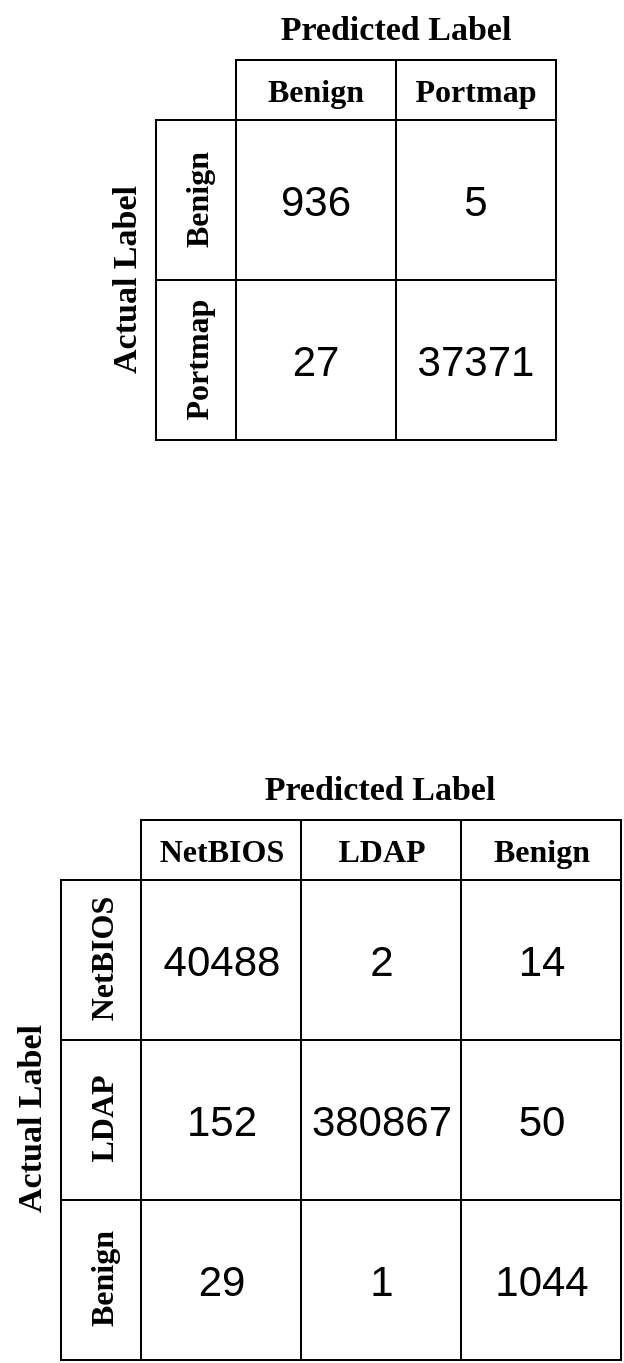 <mxfile version="12.4.2" type="device" pages="1"><diagram id="Igudk3Mytg2RHcBK6QKU" name="Page-1"><mxGraphModel dx="868" dy="443" grid="1" gridSize="10" guides="1" tooltips="1" connect="1" arrows="1" fold="1" page="1" pageScale="1" pageWidth="850" pageHeight="1100" math="0" shadow="0"><root><mxCell id="0"/><mxCell id="1" parent="0"/><mxCell id="z6GDQ4M5zo5b94OOqBgV-1" value="&lt;font style=&quot;font-size: 21px&quot;&gt;936&lt;/font&gt;" style="whiteSpace=wrap;html=1;aspect=fixed;" vertex="1" parent="1"><mxGeometry x="220" y="120" width="80" height="80" as="geometry"/></mxCell><mxCell id="z6GDQ4M5zo5b94OOqBgV-2" value="&lt;font style=&quot;font-size: 21px&quot;&gt;5&lt;/font&gt;" style="whiteSpace=wrap;html=1;aspect=fixed;" vertex="1" parent="1"><mxGeometry x="300" y="120" width="80" height="80" as="geometry"/></mxCell><mxCell id="z6GDQ4M5zo5b94OOqBgV-3" value="&lt;font style=&quot;font-size: 21px&quot;&gt;27&lt;/font&gt;" style="whiteSpace=wrap;html=1;aspect=fixed;" vertex="1" parent="1"><mxGeometry x="220" y="200" width="80" height="80" as="geometry"/></mxCell><mxCell id="z6GDQ4M5zo5b94OOqBgV-4" value="&lt;font style=&quot;font-size: 21px&quot;&gt;37371&lt;/font&gt;" style="whiteSpace=wrap;html=1;aspect=fixed;" vertex="1" parent="1"><mxGeometry x="300" y="200" width="80" height="80" as="geometry"/></mxCell><mxCell id="z6GDQ4M5zo5b94OOqBgV-10" value="" style="rounded=0;whiteSpace=wrap;html=1;" vertex="1" parent="1"><mxGeometry x="220" y="90" width="80" height="30" as="geometry"/></mxCell><mxCell id="z6GDQ4M5zo5b94OOqBgV-11" value="&lt;font face=&quot;Times New Roman&quot; style=&quot;font-size: 16px&quot;&gt;&lt;b&gt;Portmap&lt;/b&gt;&lt;/font&gt;" style="rounded=0;whiteSpace=wrap;html=1;" vertex="1" parent="1"><mxGeometry x="300" y="90" width="80" height="30" as="geometry"/></mxCell><mxCell id="z6GDQ4M5zo5b94OOqBgV-12" value="" style="rounded=0;whiteSpace=wrap;html=1;" vertex="1" parent="1"><mxGeometry x="180" y="120" width="40" height="80" as="geometry"/></mxCell><mxCell id="z6GDQ4M5zo5b94OOqBgV-13" value="" style="rounded=0;whiteSpace=wrap;html=1;" vertex="1" parent="1"><mxGeometry x="180" y="200" width="40" height="80" as="geometry"/></mxCell><mxCell id="z6GDQ4M5zo5b94OOqBgV-15" value="&lt;font face=&quot;Times New Roman&quot; size=&quot;1&quot;&gt;&lt;b style=&quot;font-size: 16px&quot;&gt;Portmap&lt;/b&gt;&lt;/font&gt;" style="text;html=1;strokeColor=none;fillColor=none;align=center;verticalAlign=middle;whiteSpace=wrap;rounded=0;horizontal=0;" vertex="1" parent="1"><mxGeometry x="180" y="200" width="40" height="80" as="geometry"/></mxCell><mxCell id="z6GDQ4M5zo5b94OOqBgV-16" value="&lt;font face=&quot;Times New Roman&quot; size=&quot;1&quot;&gt;&lt;b style=&quot;font-size: 16px&quot;&gt;Benign&lt;/b&gt;&lt;/font&gt;" style="text;html=1;strokeColor=none;fillColor=none;align=center;verticalAlign=middle;whiteSpace=wrap;rounded=0;horizontal=0;" vertex="1" parent="1"><mxGeometry x="180" y="120" width="40" height="80" as="geometry"/></mxCell><mxCell id="z6GDQ4M5zo5b94OOqBgV-17" value="&lt;font face=&quot;Times New Roman&quot; style=&quot;font-size: 16px&quot;&gt;&lt;b&gt;Benign&lt;/b&gt;&lt;/font&gt;" style="text;html=1;strokeColor=none;fillColor=none;align=center;verticalAlign=middle;whiteSpace=wrap;rounded=0;" vertex="1" parent="1"><mxGeometry x="220" y="90" width="80" height="30" as="geometry"/></mxCell><mxCell id="z6GDQ4M5zo5b94OOqBgV-19" value="&lt;b&gt;&lt;font face=&quot;Times New Roman&quot; style=&quot;font-size: 17px&quot;&gt;Predicted Label&lt;/font&gt;&lt;/b&gt;" style="text;html=1;align=center;verticalAlign=middle;whiteSpace=wrap;rounded=0;strokeColor=none;strokeWidth=1;" vertex="1" parent="1"><mxGeometry x="220" y="60" width="160" height="30" as="geometry"/></mxCell><mxCell id="z6GDQ4M5zo5b94OOqBgV-21" value="&lt;b&gt;&lt;font face=&quot;Times New Roman&quot; style=&quot;font-size: 17px&quot;&gt;Actual Label&lt;/font&gt;&lt;/b&gt;" style="text;html=1;strokeColor=none;fillColor=none;align=center;verticalAlign=middle;whiteSpace=wrap;rounded=0;horizontal=0;" vertex="1" parent="1"><mxGeometry x="150" y="120" width="30" height="160" as="geometry"/></mxCell><mxCell id="z6GDQ4M5zo5b94OOqBgV-22" value="&lt;font style=&quot;font-size: 21px&quot;&gt;40488&lt;/font&gt;" style="whiteSpace=wrap;html=1;aspect=fixed;" vertex="1" parent="1"><mxGeometry x="172.5" y="500" width="80" height="80" as="geometry"/></mxCell><mxCell id="z6GDQ4M5zo5b94OOqBgV-23" value="&lt;font style=&quot;font-size: 21px&quot;&gt;2&lt;/font&gt;" style="whiteSpace=wrap;html=1;aspect=fixed;" vertex="1" parent="1"><mxGeometry x="252.5" y="500" width="80" height="80" as="geometry"/></mxCell><mxCell id="z6GDQ4M5zo5b94OOqBgV-24" value="&lt;font style=&quot;font-size: 21px&quot;&gt;152&lt;/font&gt;" style="whiteSpace=wrap;html=1;aspect=fixed;" vertex="1" parent="1"><mxGeometry x="172.5" y="580" width="80" height="80" as="geometry"/></mxCell><mxCell id="z6GDQ4M5zo5b94OOqBgV-25" value="&lt;font style=&quot;font-size: 21px&quot;&gt;380867&lt;/font&gt;" style="whiteSpace=wrap;html=1;aspect=fixed;" vertex="1" parent="1"><mxGeometry x="252.5" y="580" width="80" height="80" as="geometry"/></mxCell><mxCell id="z6GDQ4M5zo5b94OOqBgV-26" value="" style="rounded=0;whiteSpace=wrap;html=1;" vertex="1" parent="1"><mxGeometry x="172.5" y="470" width="80" height="30" as="geometry"/></mxCell><mxCell id="z6GDQ4M5zo5b94OOqBgV-27" value="&lt;font face=&quot;Times New Roman&quot; style=&quot;font-size: 16px&quot;&gt;&lt;b&gt;LDAP&lt;/b&gt;&lt;/font&gt;" style="rounded=0;whiteSpace=wrap;html=1;" vertex="1" parent="1"><mxGeometry x="252.5" y="470" width="80" height="30" as="geometry"/></mxCell><mxCell id="z6GDQ4M5zo5b94OOqBgV-28" value="" style="rounded=0;whiteSpace=wrap;html=1;" vertex="1" parent="1"><mxGeometry x="132.5" y="500" width="40" height="80" as="geometry"/></mxCell><mxCell id="z6GDQ4M5zo5b94OOqBgV-29" value="" style="rounded=0;whiteSpace=wrap;html=1;" vertex="1" parent="1"><mxGeometry x="132.5" y="580" width="40" height="80" as="geometry"/></mxCell><mxCell id="z6GDQ4M5zo5b94OOqBgV-30" value="&lt;font face=&quot;Times New Roman&quot; size=&quot;1&quot;&gt;&lt;b style=&quot;font-size: 16px&quot;&gt;LDAP&lt;/b&gt;&lt;/font&gt;" style="text;html=1;strokeColor=none;fillColor=none;align=center;verticalAlign=middle;whiteSpace=wrap;rounded=0;horizontal=0;" vertex="1" parent="1"><mxGeometry x="132.5" y="580" width="40" height="80" as="geometry"/></mxCell><mxCell id="z6GDQ4M5zo5b94OOqBgV-31" value="&lt;font face=&quot;Times New Roman&quot; size=&quot;1&quot;&gt;&lt;b style=&quot;font-size: 16px&quot;&gt;NetBIOS&lt;/b&gt;&lt;/font&gt;" style="text;html=1;strokeColor=none;fillColor=none;align=center;verticalAlign=middle;whiteSpace=wrap;rounded=0;horizontal=0;" vertex="1" parent="1"><mxGeometry x="132.5" y="500" width="40" height="80" as="geometry"/></mxCell><mxCell id="z6GDQ4M5zo5b94OOqBgV-32" value="&lt;font face=&quot;Times New Roman&quot; style=&quot;font-size: 16px&quot;&gt;&lt;b&gt;NetBIOS&lt;/b&gt;&lt;/font&gt;" style="text;html=1;strokeColor=none;fillColor=none;align=center;verticalAlign=middle;whiteSpace=wrap;rounded=0;" vertex="1" parent="1"><mxGeometry x="172.5" y="470" width="80" height="30" as="geometry"/></mxCell><mxCell id="z6GDQ4M5zo5b94OOqBgV-33" value="&lt;b&gt;&lt;font face=&quot;Times New Roman&quot; style=&quot;font-size: 17px&quot;&gt;Predicted Label&lt;/font&gt;&lt;/b&gt;" style="text;html=1;align=center;verticalAlign=middle;whiteSpace=wrap;rounded=0;strokeColor=none;strokeWidth=1;" vertex="1" parent="1"><mxGeometry x="172.5" y="440" width="237.5" height="30" as="geometry"/></mxCell><mxCell id="z6GDQ4M5zo5b94OOqBgV-34" value="&lt;b&gt;&lt;font face=&quot;Times New Roman&quot; style=&quot;font-size: 17px&quot;&gt;Actual Label&lt;/font&gt;&lt;/b&gt;" style="text;html=1;strokeColor=none;fillColor=none;align=center;verticalAlign=middle;whiteSpace=wrap;rounded=0;horizontal=0;" vertex="1" parent="1"><mxGeometry x="102.5" y="500" width="30" height="240" as="geometry"/></mxCell><mxCell id="z6GDQ4M5zo5b94OOqBgV-35" value="&lt;font style=&quot;font-size: 21px&quot;&gt;14&lt;/font&gt;" style="whiteSpace=wrap;html=1;aspect=fixed;" vertex="1" parent="1"><mxGeometry x="332.5" y="500" width="80" height="80" as="geometry"/></mxCell><mxCell id="z6GDQ4M5zo5b94OOqBgV-36" value="&lt;font style=&quot;font-size: 21px&quot;&gt;50&lt;/font&gt;" style="whiteSpace=wrap;html=1;aspect=fixed;" vertex="1" parent="1"><mxGeometry x="332.5" y="580" width="80" height="80" as="geometry"/></mxCell><mxCell id="z6GDQ4M5zo5b94OOqBgV-37" value="&lt;font face=&quot;Times New Roman&quot; style=&quot;font-size: 16px&quot;&gt;&lt;b&gt;Benign&lt;/b&gt;&lt;/font&gt;" style="rounded=0;whiteSpace=wrap;html=1;" vertex="1" parent="1"><mxGeometry x="332.5" y="470" width="80" height="30" as="geometry"/></mxCell><mxCell id="z6GDQ4M5zo5b94OOqBgV-38" value="&lt;font style=&quot;font-size: 21px&quot;&gt;29&lt;/font&gt;" style="whiteSpace=wrap;html=1;aspect=fixed;" vertex="1" parent="1"><mxGeometry x="172.5" y="660" width="80" height="80" as="geometry"/></mxCell><mxCell id="z6GDQ4M5zo5b94OOqBgV-39" value="&lt;font style=&quot;font-size: 21px&quot;&gt;1&lt;/font&gt;" style="whiteSpace=wrap;html=1;aspect=fixed;" vertex="1" parent="1"><mxGeometry x="252.5" y="660" width="80" height="80" as="geometry"/></mxCell><mxCell id="z6GDQ4M5zo5b94OOqBgV-40" value="" style="rounded=0;whiteSpace=wrap;html=1;" vertex="1" parent="1"><mxGeometry x="132.5" y="660" width="40" height="80" as="geometry"/></mxCell><mxCell id="z6GDQ4M5zo5b94OOqBgV-41" value="&lt;font face=&quot;Times New Roman&quot; size=&quot;1&quot;&gt;&lt;b style=&quot;font-size: 16px&quot;&gt;Benign&lt;/b&gt;&lt;/font&gt;" style="text;html=1;strokeColor=none;fillColor=none;align=center;verticalAlign=middle;whiteSpace=wrap;rounded=0;horizontal=0;" vertex="1" parent="1"><mxGeometry x="132.5" y="660" width="40" height="80" as="geometry"/></mxCell><mxCell id="z6GDQ4M5zo5b94OOqBgV-42" value="&lt;font style=&quot;font-size: 21px&quot;&gt;1044&lt;/font&gt;" style="whiteSpace=wrap;html=1;aspect=fixed;" vertex="1" parent="1"><mxGeometry x="332.5" y="660" width="80" height="80" as="geometry"/></mxCell></root></mxGraphModel></diagram></mxfile>